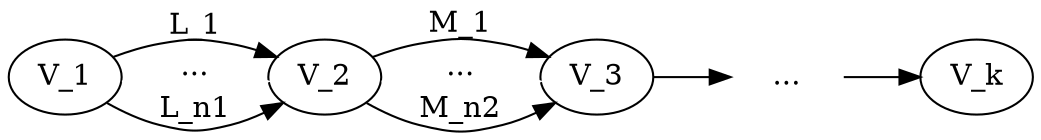 digraph sample_1
{
    d2tgraphstyle="scale=0.9"
    rankdir="LR"
    n1[label="...",shape=plaintext]
    n2[label="V_k",texlbl="$V_k$"]
    1[label="V_1",texlbl="$V_1$"]
    2[label="V_2",texlbl="$V_2$"]
    3[label="V_3",texlbl="$V_3$"]
    1 -> 2[label="L_1",texlbl="$L_1$"]
    1 -> 2[label="...",color="white"]
    1 -> 2[label="L_n1",texlbl="$L_{n1}$",color="black"]
    2 -> 3[label="M_1",texlbl="$M_1$"]
    2 -> 3[label="...",color="white"]
    2 -> 3[label="M_n2",texlbl="$M_{n2}$",color="black"]
    3 -> n1[color="black"]
    n1 -> n2[color="black"]

}
